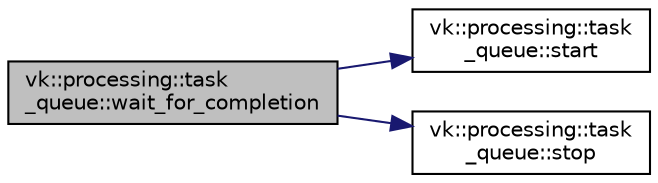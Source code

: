 digraph "vk::processing::task_queue::wait_for_completion"
{
 // LATEX_PDF_SIZE
  edge [fontname="Helvetica",fontsize="10",labelfontname="Helvetica",labelfontsize="10"];
  node [fontname="Helvetica",fontsize="10",shape=record];
  rankdir="LR";
  Node1 [label="vk::processing::task\l_queue::wait_for_completion",height=0.2,width=0.4,color="black", fillcolor="grey75", style="filled", fontcolor="black",tooltip=" "];
  Node1 -> Node2 [color="midnightblue",fontsize="10",style="solid",fontname="Helvetica"];
  Node2 [label="vk::processing::task\l_queue::start",height=0.2,width=0.4,color="black", fillcolor="white", style="filled",URL="$classvk_1_1processing_1_1task__queue.html#a731fbd58f9b1307c0db02024ecd9cebf",tooltip=" "];
  Node1 -> Node3 [color="midnightblue",fontsize="10",style="solid",fontname="Helvetica"];
  Node3 [label="vk::processing::task\l_queue::stop",height=0.2,width=0.4,color="black", fillcolor="white", style="filled",URL="$classvk_1_1processing_1_1task__queue.html#a38094dc9617f656003bee81265ec853d",tooltip=" "];
}
